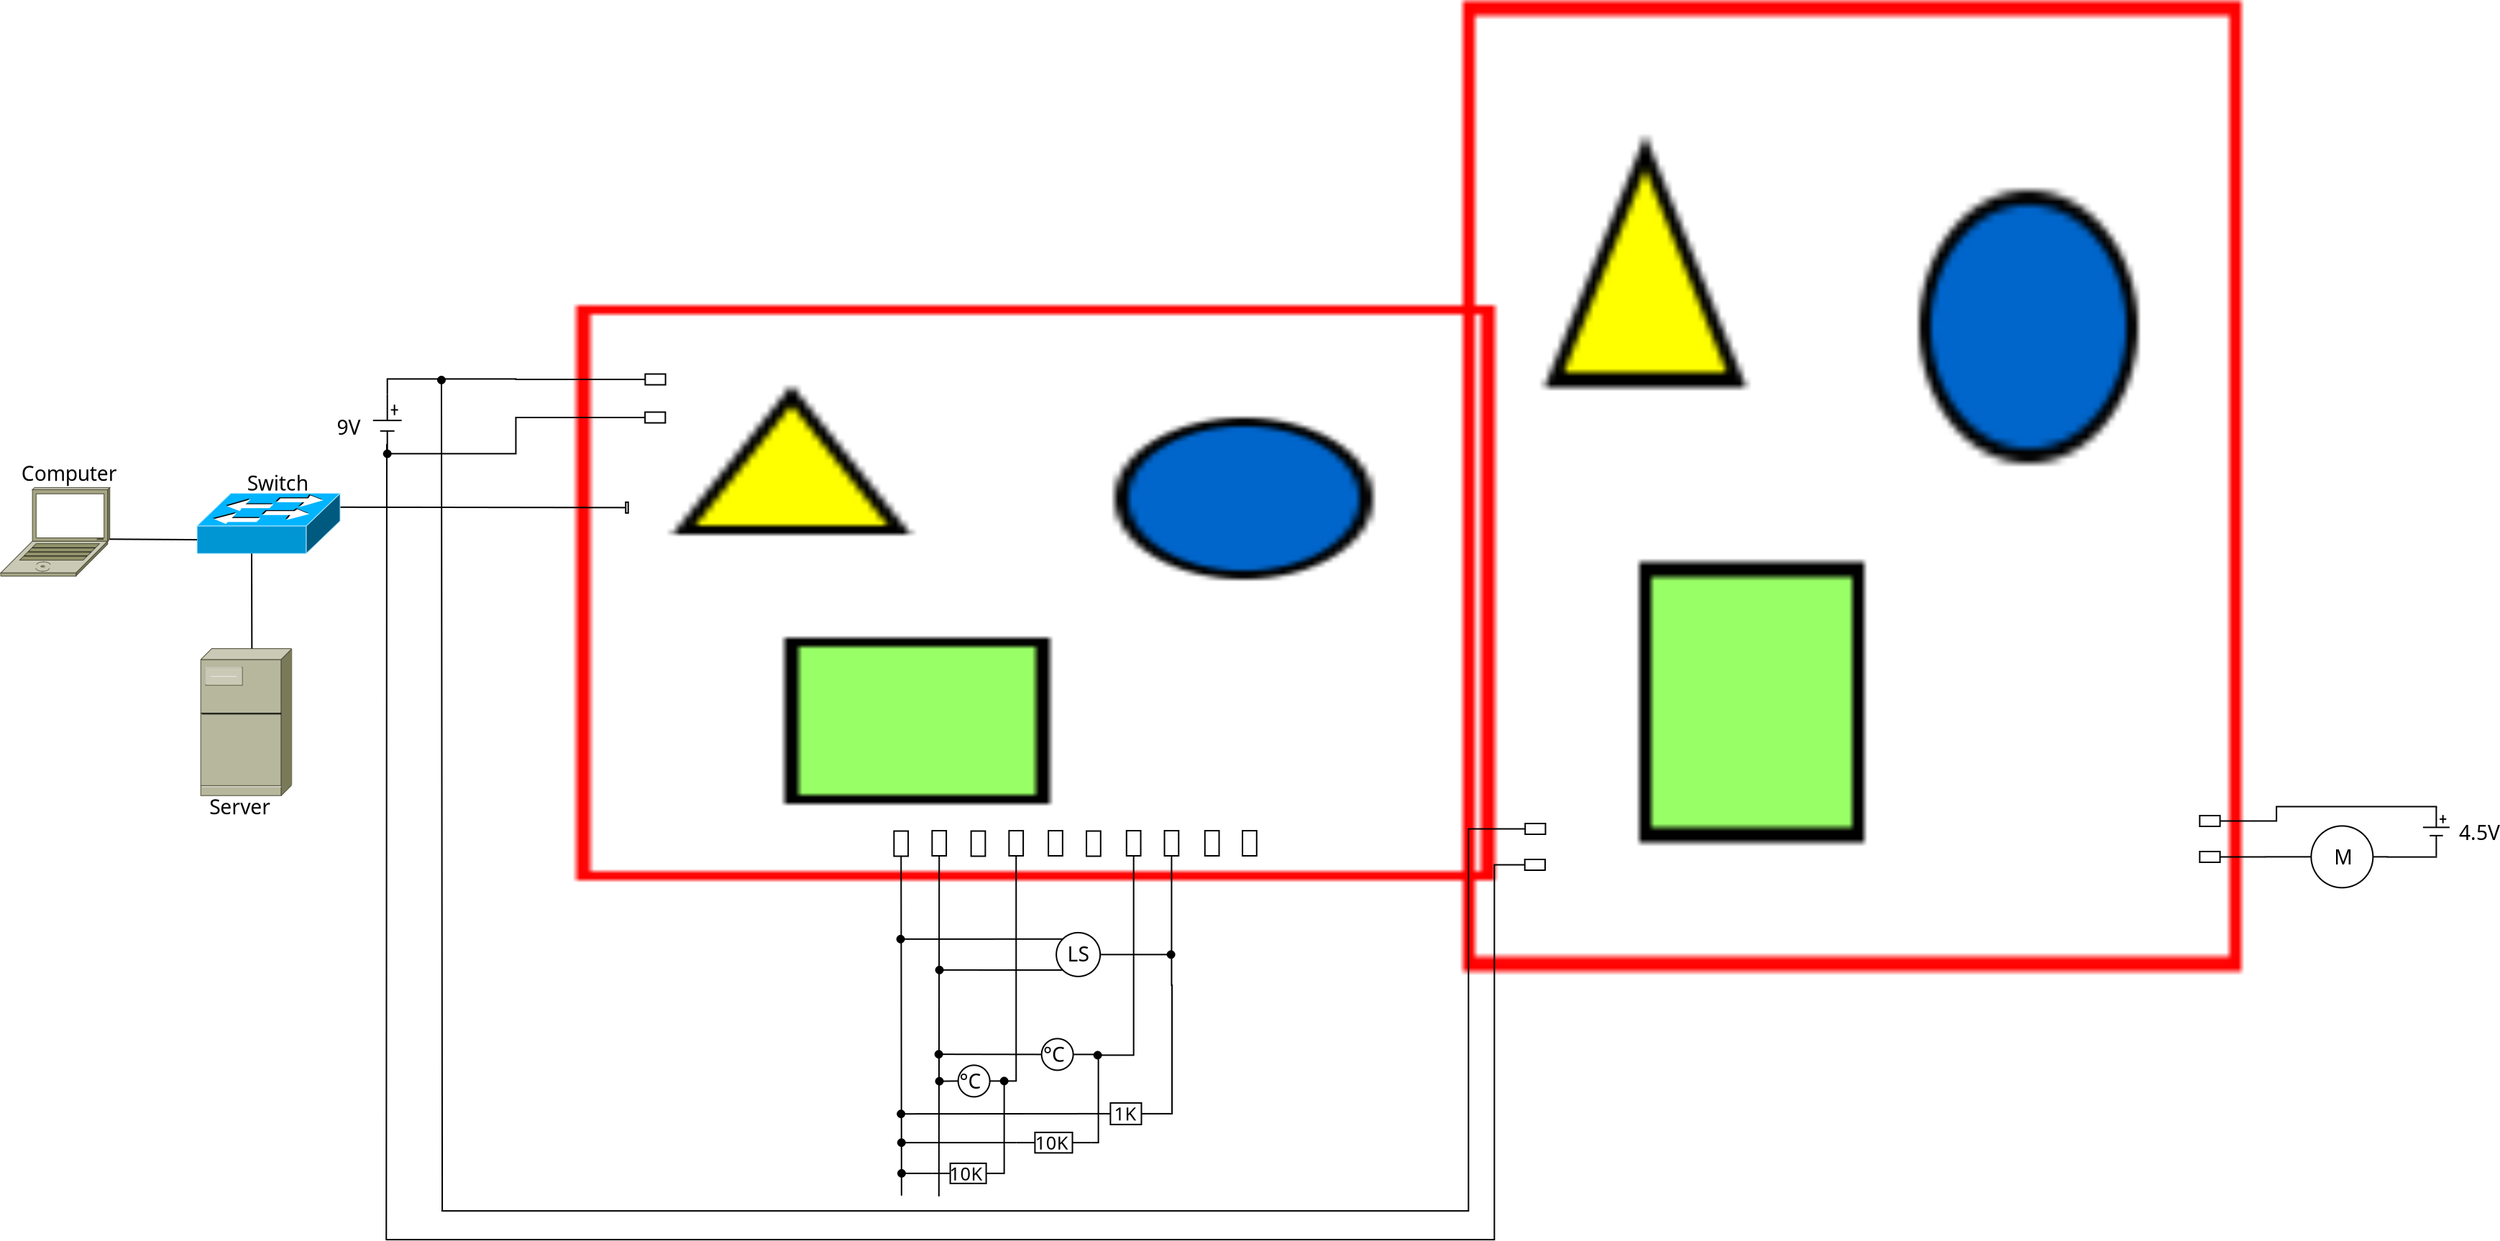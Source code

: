 <?xml version="1.0" encoding="UTF-8"?>
<dia:diagram xmlns:dia="http://www.lysator.liu.se/~alla/dia/">
  <dia:layer name="Hintergrund" visible="true" active="true">
    <dia:object type="Standard - Image" version="0" id="O0">
      <dia:attribute name="obj_pos">
        <dia:point val="30.962,-21.2"/>
      </dia:attribute>
      <dia:attribute name="obj_bb">
        <dia:rectangle val="30.912,-21.25;85.15,46.4"/>
      </dia:attribute>
      <dia:attribute name="elem_corner">
        <dia:point val="30.962,-21.2"/>
      </dia:attribute>
      <dia:attribute name="elem_width">
        <dia:real val="54.138"/>
      </dia:attribute>
      <dia:attribute name="elem_height">
        <dia:real val="67.55"/>
      </dia:attribute>
      <dia:attribute name="draw_border">
        <dia:boolean val="false"/>
      </dia:attribute>
      <dia:attribute name="keep_aspect">
        <dia:boolean val="true"/>
      </dia:attribute>
      <dia:attribute name="file">
        <dia:string>#k8io2.png#</dia:string>
      </dia:attribute>
    </dia:object>
    <dia:object type="Standard - Image" version="0" id="O1">
      <dia:attribute name="obj_pos">
        <dia:point val="-30.7,2.415e-015"/>
      </dia:attribute>
      <dia:attribute name="obj_bb">
        <dia:rectangle val="-30.75,-0.05;33.25,40.05"/>
      </dia:attribute>
      <dia:attribute name="elem_corner">
        <dia:point val="-30.7,2.415e-015"/>
      </dia:attribute>
      <dia:attribute name="elem_width">
        <dia:real val="63.9"/>
      </dia:attribute>
      <dia:attribute name="elem_height">
        <dia:real val="40"/>
      </dia:attribute>
      <dia:attribute name="draw_border">
        <dia:boolean val="false"/>
      </dia:attribute>
      <dia:attribute name="keep_aspect">
        <dia:boolean val="true"/>
      </dia:attribute>
      <dia:attribute name="file">
        <dia:string>#avr-net-io.png#</dia:string>
      </dia:attribute>
    </dia:object>
    <dia:object type="Standard - Box" version="0" id="O2">
      <dia:attribute name="obj_pos">
        <dia:point val="-25.9,4.775"/>
      </dia:attribute>
      <dia:attribute name="obj_bb">
        <dia:rectangle val="-25.95,4.725;-24.437,5.575"/>
      </dia:attribute>
      <dia:attribute name="elem_corner">
        <dia:point val="-25.9,4.775"/>
      </dia:attribute>
      <dia:attribute name="elem_width">
        <dia:real val="1.412"/>
      </dia:attribute>
      <dia:attribute name="elem_height">
        <dia:real val="0.75"/>
      </dia:attribute>
      <dia:attribute name="border_width">
        <dia:real val="0.1"/>
      </dia:attribute>
      <dia:attribute name="show_background">
        <dia:boolean val="false"/>
      </dia:attribute>
    </dia:object>
    <dia:object type="Standard - Box" version="0" id="O3">
      <dia:attribute name="obj_pos">
        <dia:point val="-25.912,7.425"/>
      </dia:attribute>
      <dia:attribute name="obj_bb">
        <dia:rectangle val="-25.962,7.375;-24.45,8.225"/>
      </dia:attribute>
      <dia:attribute name="elem_corner">
        <dia:point val="-25.912,7.425"/>
      </dia:attribute>
      <dia:attribute name="elem_width">
        <dia:real val="1.412"/>
      </dia:attribute>
      <dia:attribute name="elem_height">
        <dia:real val="0.75"/>
      </dia:attribute>
      <dia:attribute name="border_width">
        <dia:real val="0.1"/>
      </dia:attribute>
      <dia:attribute name="show_background">
        <dia:boolean val="false"/>
      </dia:attribute>
    </dia:object>
    <dia:object type="Standard - Box" version="0" id="O4">
      <dia:attribute name="obj_pos">
        <dia:point val="35.292,36.05"/>
      </dia:attribute>
      <dia:attribute name="obj_bb">
        <dia:rectangle val="35.242,36;36.755,36.85"/>
      </dia:attribute>
      <dia:attribute name="elem_corner">
        <dia:point val="35.292,36.05"/>
      </dia:attribute>
      <dia:attribute name="elem_width">
        <dia:real val="1.412"/>
      </dia:attribute>
      <dia:attribute name="elem_height">
        <dia:real val="0.75"/>
      </dia:attribute>
      <dia:attribute name="border_width">
        <dia:real val="0.1"/>
      </dia:attribute>
      <dia:attribute name="show_background">
        <dia:boolean val="false"/>
      </dia:attribute>
    </dia:object>
    <dia:object type="Standard - Box" version="0" id="O5">
      <dia:attribute name="obj_pos">
        <dia:point val="35.267,38.55"/>
      </dia:attribute>
      <dia:attribute name="obj_bb">
        <dia:rectangle val="35.217,38.5;36.73,39.35"/>
      </dia:attribute>
      <dia:attribute name="elem_corner">
        <dia:point val="35.267,38.55"/>
      </dia:attribute>
      <dia:attribute name="elem_width">
        <dia:real val="1.412"/>
      </dia:attribute>
      <dia:attribute name="elem_height">
        <dia:real val="0.75"/>
      </dia:attribute>
      <dia:attribute name="border_width">
        <dia:real val="0.1"/>
      </dia:attribute>
      <dia:attribute name="show_background">
        <dia:boolean val="false"/>
      </dia:attribute>
    </dia:object>
    <dia:object type="Standard - Box" version="0" id="O6">
      <dia:attribute name="obj_pos">
        <dia:point val="82.2,38"/>
      </dia:attribute>
      <dia:attribute name="obj_bb">
        <dia:rectangle val="82.15,37.95;83.663,38.8"/>
      </dia:attribute>
      <dia:attribute name="elem_corner">
        <dia:point val="82.2,38"/>
      </dia:attribute>
      <dia:attribute name="elem_width">
        <dia:real val="1.412"/>
      </dia:attribute>
      <dia:attribute name="elem_height">
        <dia:real val="0.75"/>
      </dia:attribute>
      <dia:attribute name="border_width">
        <dia:real val="0.1"/>
      </dia:attribute>
      <dia:attribute name="show_background">
        <dia:boolean val="false"/>
      </dia:attribute>
    </dia:object>
    <dia:object type="Standard - Box" version="0" id="O7">
      <dia:attribute name="obj_pos">
        <dia:point val="82.2,35.5"/>
      </dia:attribute>
      <dia:attribute name="obj_bb">
        <dia:rectangle val="82.15,35.45;83.663,36.3"/>
      </dia:attribute>
      <dia:attribute name="elem_corner">
        <dia:point val="82.2,35.5"/>
      </dia:attribute>
      <dia:attribute name="elem_width">
        <dia:real val="1.412"/>
      </dia:attribute>
      <dia:attribute name="elem_height">
        <dia:real val="0.75"/>
      </dia:attribute>
      <dia:attribute name="border_width">
        <dia:real val="0.1"/>
      </dia:attribute>
      <dia:attribute name="show_background">
        <dia:boolean val="false"/>
      </dia:attribute>
    </dia:object>
    <dia:object type="Standard - Box" version="0" id="O8">
      <dia:attribute name="obj_pos">
        <dia:point val="-8.6,36.575"/>
      </dia:attribute>
      <dia:attribute name="obj_bb">
        <dia:rectangle val="-8.65,36.525;-7.562,38.375"/>
      </dia:attribute>
      <dia:attribute name="elem_corner">
        <dia:point val="-8.6,36.575"/>
      </dia:attribute>
      <dia:attribute name="elem_width">
        <dia:real val="0.987"/>
      </dia:attribute>
      <dia:attribute name="elem_height">
        <dia:real val="1.75"/>
      </dia:attribute>
      <dia:attribute name="border_width">
        <dia:real val="0.1"/>
      </dia:attribute>
      <dia:attribute name="show_background">
        <dia:boolean val="false"/>
      </dia:attribute>
    </dia:object>
    <dia:object type="Standard - Box" version="0" id="O9">
      <dia:attribute name="obj_pos">
        <dia:point val="-5.95,36.55"/>
      </dia:attribute>
      <dia:attribute name="obj_bb">
        <dia:rectangle val="-6.0,36.5;-4.912,38.35"/>
      </dia:attribute>
      <dia:attribute name="elem_corner">
        <dia:point val="-5.95,36.55"/>
      </dia:attribute>
      <dia:attribute name="elem_width">
        <dia:real val="0.987"/>
      </dia:attribute>
      <dia:attribute name="elem_height">
        <dia:real val="1.75"/>
      </dia:attribute>
      <dia:attribute name="border_width">
        <dia:real val="0.1"/>
      </dia:attribute>
      <dia:attribute name="show_background">
        <dia:boolean val="false"/>
      </dia:attribute>
    </dia:object>
    <dia:object type="Standard - Box" version="0" id="O10">
      <dia:attribute name="obj_pos">
        <dia:point val="-3.237,36.575"/>
      </dia:attribute>
      <dia:attribute name="obj_bb">
        <dia:rectangle val="-3.287,36.525;-2.2,38.375"/>
      </dia:attribute>
      <dia:attribute name="elem_corner">
        <dia:point val="-3.237,36.575"/>
      </dia:attribute>
      <dia:attribute name="elem_width">
        <dia:real val="0.987"/>
      </dia:attribute>
      <dia:attribute name="elem_height">
        <dia:real val="1.75"/>
      </dia:attribute>
      <dia:attribute name="border_width">
        <dia:real val="0.1"/>
      </dia:attribute>
      <dia:attribute name="show_background">
        <dia:boolean val="false"/>
      </dia:attribute>
    </dia:object>
    <dia:object type="Standard - Box" version="0" id="O11">
      <dia:attribute name="obj_pos">
        <dia:point val="-0.6,36.55"/>
      </dia:attribute>
      <dia:attribute name="obj_bb">
        <dia:rectangle val="-0.65,36.5;0.438,38.35"/>
      </dia:attribute>
      <dia:attribute name="elem_corner">
        <dia:point val="-0.6,36.55"/>
      </dia:attribute>
      <dia:attribute name="elem_width">
        <dia:real val="0.987"/>
      </dia:attribute>
      <dia:attribute name="elem_height">
        <dia:real val="1.75"/>
      </dia:attribute>
      <dia:attribute name="border_width">
        <dia:real val="0.1"/>
      </dia:attribute>
      <dia:attribute name="show_background">
        <dia:boolean val="false"/>
      </dia:attribute>
    </dia:object>
    <dia:object type="Standard - Box" version="0" id="O12">
      <dia:attribute name="obj_pos">
        <dia:point val="2.138,36.55"/>
      </dia:attribute>
      <dia:attribute name="obj_bb">
        <dia:rectangle val="2.088,36.5;3.175,38.35"/>
      </dia:attribute>
      <dia:attribute name="elem_corner">
        <dia:point val="2.138,36.55"/>
      </dia:attribute>
      <dia:attribute name="elem_width">
        <dia:real val="0.987"/>
      </dia:attribute>
      <dia:attribute name="elem_height">
        <dia:real val="1.75"/>
      </dia:attribute>
      <dia:attribute name="border_width">
        <dia:real val="0.1"/>
      </dia:attribute>
      <dia:attribute name="show_background">
        <dia:boolean val="false"/>
      </dia:attribute>
    </dia:object>
    <dia:object type="Standard - Box" version="0" id="O13">
      <dia:attribute name="obj_pos">
        <dia:point val="4.784,36.575"/>
      </dia:attribute>
      <dia:attribute name="obj_bb">
        <dia:rectangle val="4.734,36.525;5.821,38.375"/>
      </dia:attribute>
      <dia:attribute name="elem_corner">
        <dia:point val="4.784,36.575"/>
      </dia:attribute>
      <dia:attribute name="elem_width">
        <dia:real val="0.987"/>
      </dia:attribute>
      <dia:attribute name="elem_height">
        <dia:real val="1.75"/>
      </dia:attribute>
      <dia:attribute name="border_width">
        <dia:real val="0.1"/>
      </dia:attribute>
      <dia:attribute name="show_background">
        <dia:boolean val="false"/>
      </dia:attribute>
    </dia:object>
    <dia:object type="Standard - Box" version="0" id="O14">
      <dia:attribute name="obj_pos">
        <dia:point val="7.571,36.55"/>
      </dia:attribute>
      <dia:attribute name="obj_bb">
        <dia:rectangle val="7.521,36.5;8.609,38.35"/>
      </dia:attribute>
      <dia:attribute name="elem_corner">
        <dia:point val="7.571,36.55"/>
      </dia:attribute>
      <dia:attribute name="elem_width">
        <dia:real val="0.987"/>
      </dia:attribute>
      <dia:attribute name="elem_height">
        <dia:real val="1.75"/>
      </dia:attribute>
      <dia:attribute name="border_width">
        <dia:real val="0.1"/>
      </dia:attribute>
      <dia:attribute name="show_background">
        <dia:boolean val="false"/>
      </dia:attribute>
    </dia:object>
    <dia:object type="Standard - Box" version="0" id="O15">
      <dia:attribute name="obj_pos">
        <dia:point val="10.209,36.55"/>
      </dia:attribute>
      <dia:attribute name="obj_bb">
        <dia:rectangle val="10.159,36.5;11.246,38.35"/>
      </dia:attribute>
      <dia:attribute name="elem_corner">
        <dia:point val="10.209,36.55"/>
      </dia:attribute>
      <dia:attribute name="elem_width">
        <dia:real val="0.987"/>
      </dia:attribute>
      <dia:attribute name="elem_height">
        <dia:real val="1.75"/>
      </dia:attribute>
      <dia:attribute name="border_width">
        <dia:real val="0.1"/>
      </dia:attribute>
      <dia:attribute name="show_background">
        <dia:boolean val="false"/>
      </dia:attribute>
    </dia:object>
    <dia:object type="Standard - Box" version="0" id="O16">
      <dia:attribute name="obj_pos">
        <dia:point val="13.021,36.55"/>
      </dia:attribute>
      <dia:attribute name="obj_bb">
        <dia:rectangle val="12.971,36.5;14.059,38.35"/>
      </dia:attribute>
      <dia:attribute name="elem_corner">
        <dia:point val="13.021,36.55"/>
      </dia:attribute>
      <dia:attribute name="elem_width">
        <dia:real val="0.987"/>
      </dia:attribute>
      <dia:attribute name="elem_height">
        <dia:real val="1.75"/>
      </dia:attribute>
      <dia:attribute name="border_width">
        <dia:real val="0.1"/>
      </dia:attribute>
      <dia:attribute name="show_background">
        <dia:boolean val="false"/>
      </dia:attribute>
    </dia:object>
    <dia:object type="Standard - Box" version="0" id="O17">
      <dia:attribute name="obj_pos">
        <dia:point val="15.634,36.55"/>
      </dia:attribute>
      <dia:attribute name="obj_bb">
        <dia:rectangle val="15.584,36.5;16.671,38.35"/>
      </dia:attribute>
      <dia:attribute name="elem_corner">
        <dia:point val="15.634,36.55"/>
      </dia:attribute>
      <dia:attribute name="elem_width">
        <dia:real val="0.987"/>
      </dia:attribute>
      <dia:attribute name="elem_height">
        <dia:real val="1.75"/>
      </dia:attribute>
      <dia:attribute name="border_width">
        <dia:real val="0.1"/>
      </dia:attribute>
      <dia:attribute name="show_background">
        <dia:boolean val="false"/>
      </dia:attribute>
    </dia:object>
    <dia:object type="Circuit - Vertical Powersource (European)" version="1" id="O18">
      <dia:attribute name="obj_pos">
        <dia:point val="-44.829,6.169"/>
      </dia:attribute>
      <dia:attribute name="obj_bb">
        <dia:rectangle val="-44.829,6.169;-42.839,10.575"/>
      </dia:attribute>
      <dia:attribute name="meta">
        <dia:composite type="dict"/>
      </dia:attribute>
      <dia:attribute name="elem_corner">
        <dia:point val="-44.829,6.169"/>
      </dia:attribute>
      <dia:attribute name="elem_width">
        <dia:real val="1.99"/>
      </dia:attribute>
      <dia:attribute name="elem_height">
        <dia:real val="4.406"/>
      </dia:attribute>
      <dia:attribute name="line_width">
        <dia:real val="0.1"/>
      </dia:attribute>
      <dia:attribute name="line_colour">
        <dia:color val="#000000"/>
      </dia:attribute>
      <dia:attribute name="fill_colour">
        <dia:color val="#ffffff"/>
      </dia:attribute>
      <dia:attribute name="show_background">
        <dia:boolean val="true"/>
      </dia:attribute>
      <dia:attribute name="line_style">
        <dia:enum val="0"/>
        <dia:real val="1"/>
      </dia:attribute>
      <dia:attribute name="flip_horizontal">
        <dia:boolean val="false"/>
      </dia:attribute>
      <dia:attribute name="flip_vertical">
        <dia:boolean val="false"/>
      </dia:attribute>
      <dia:attribute name="subscale">
        <dia:real val="1"/>
      </dia:attribute>
    </dia:object>
    <dia:object type="Standard - ZigZagLine" version="1" id="O19">
      <dia:attribute name="obj_pos">
        <dia:point val="-43.834,6.169"/>
      </dia:attribute>
      <dia:attribute name="obj_bb">
        <dia:rectangle val="-43.884,5.1;-25.85,6.219"/>
      </dia:attribute>
      <dia:attribute name="orth_points">
        <dia:point val="-43.834,6.169"/>
        <dia:point val="-43.834,5.15"/>
        <dia:point val="-25.9,5.15"/>
      </dia:attribute>
      <dia:attribute name="orth_orient">
        <dia:enum val="1"/>
        <dia:enum val="0"/>
      </dia:attribute>
      <dia:attribute name="autorouting">
        <dia:boolean val="true"/>
      </dia:attribute>
      <dia:connections>
        <dia:connection handle="0" to="O18" connection="0"/>
        <dia:connection handle="1" to="O2" connection="3"/>
      </dia:connections>
    </dia:object>
    <dia:object type="Standard - ZigZagLine" version="1" id="O20">
      <dia:attribute name="obj_pos">
        <dia:point val="-43.834,10.575"/>
      </dia:attribute>
      <dia:attribute name="obj_bb">
        <dia:rectangle val="-44.154,7.75;-25.862,10.646"/>
      </dia:attribute>
      <dia:attribute name="orth_points">
        <dia:point val="-43.834,10.575"/>
        <dia:point val="-43.834,10.319"/>
        <dia:point val="-34.895,10.319"/>
        <dia:point val="-34.895,7.8"/>
        <dia:point val="-25.912,7.8"/>
      </dia:attribute>
      <dia:attribute name="orth_orient">
        <dia:enum val="1"/>
        <dia:enum val="0"/>
        <dia:enum val="1"/>
        <dia:enum val="0"/>
      </dia:attribute>
      <dia:attribute name="autorouting">
        <dia:boolean val="false"/>
      </dia:attribute>
      <dia:attribute name="start_arrow">
        <dia:enum val="8"/>
      </dia:attribute>
      <dia:attribute name="start_arrow_length">
        <dia:real val="0.5"/>
      </dia:attribute>
      <dia:attribute name="start_arrow_width">
        <dia:real val="0.5"/>
      </dia:attribute>
      <dia:connections>
        <dia:connection handle="0" to="O18" connection="1"/>
        <dia:connection handle="1" to="O3" connection="3"/>
      </dia:connections>
    </dia:object>
    <dia:object type="Standard - ZigZagLine" version="1" id="O21">
      <dia:attribute name="obj_pos">
        <dia:point val="-40.073,63.006"/>
      </dia:attribute>
      <dia:attribute name="obj_bb">
        <dia:rectangle val="-40.123,36.375;35.342,63.056"/>
      </dia:attribute>
      <dia:attribute name="orth_points">
        <dia:point val="-40.073,63.006"/>
        <dia:point val="31.35,63.006"/>
        <dia:point val="31.35,36.425"/>
        <dia:point val="35.292,36.425"/>
      </dia:attribute>
      <dia:attribute name="orth_orient">
        <dia:enum val="0"/>
        <dia:enum val="1"/>
        <dia:enum val="0"/>
      </dia:attribute>
      <dia:attribute name="autorouting">
        <dia:boolean val="false"/>
      </dia:attribute>
      <dia:connections>
        <dia:connection handle="1" to="O4" connection="3"/>
      </dia:connections>
    </dia:object>
    <dia:object type="Standard - Line" version="0" id="O22">
      <dia:attribute name="obj_pos">
        <dia:point val="-40.014,63.006"/>
      </dia:attribute>
      <dia:attribute name="obj_bb">
        <dia:rectangle val="-40.39,4.873;-39.749,63.056"/>
      </dia:attribute>
      <dia:attribute name="conn_endpoints">
        <dia:point val="-40.014,63.006"/>
        <dia:point val="-40.07,4.944"/>
      </dia:attribute>
      <dia:attribute name="numcp">
        <dia:int val="1"/>
      </dia:attribute>
      <dia:attribute name="end_arrow">
        <dia:enum val="8"/>
      </dia:attribute>
      <dia:attribute name="end_arrow_length">
        <dia:real val="0.5"/>
      </dia:attribute>
      <dia:attribute name="end_arrow_width">
        <dia:real val="0.5"/>
      </dia:attribute>
    </dia:object>
    <dia:object type="Standard - ZigZagLine" version="1" id="O23">
      <dia:attribute name="obj_pos">
        <dia:point val="-43.936,65.006"/>
      </dia:attribute>
      <dia:attribute name="obj_bb">
        <dia:rectangle val="-43.986,38.875;35.317,65.056"/>
      </dia:attribute>
      <dia:attribute name="orth_points">
        <dia:point val="-43.936,65.006"/>
        <dia:point val="33.15,65.006"/>
        <dia:point val="33.15,38.925"/>
        <dia:point val="35.267,38.925"/>
      </dia:attribute>
      <dia:attribute name="orth_orient">
        <dia:enum val="0"/>
        <dia:enum val="1"/>
        <dia:enum val="0"/>
      </dia:attribute>
      <dia:attribute name="autorouting">
        <dia:boolean val="false"/>
      </dia:attribute>
      <dia:connections>
        <dia:connection handle="1" to="O5" connection="3"/>
      </dia:connections>
    </dia:object>
    <dia:object type="Standard - Line" version="0" id="O24">
      <dia:attribute name="obj_pos">
        <dia:point val="-43.87,9.644"/>
      </dia:attribute>
      <dia:attribute name="obj_bb">
        <dia:rectangle val="-43.955,9.594;-43.82,65.069"/>
      </dia:attribute>
      <dia:attribute name="conn_endpoints">
        <dia:point val="-43.87,9.644"/>
        <dia:point val="-43.905,65.019"/>
      </dia:attribute>
      <dia:attribute name="numcp">
        <dia:int val="1"/>
      </dia:attribute>
    </dia:object>
    <dia:object type="Standard - Ellipse" version="0" id="O25">
      <dia:attribute name="obj_pos">
        <dia:point val="89.95,36.219"/>
      </dia:attribute>
      <dia:attribute name="obj_bb">
        <dia:rectangle val="89.9,36.169;94.3,40.569"/>
      </dia:attribute>
      <dia:attribute name="elem_corner">
        <dia:point val="89.95,36.219"/>
      </dia:attribute>
      <dia:attribute name="elem_width">
        <dia:real val="4.3"/>
      </dia:attribute>
      <dia:attribute name="elem_height">
        <dia:real val="4.3"/>
      </dia:attribute>
      <dia:attribute name="border_width">
        <dia:real val="0.1"/>
      </dia:attribute>
      <dia:attribute name="aspect">
        <dia:enum val="2"/>
      </dia:attribute>
    </dia:object>
    <dia:object type="Standard - Text" version="1" id="O26">
      <dia:attribute name="obj_pos">
        <dia:point val="91.55,38.894"/>
      </dia:attribute>
      <dia:attribute name="obj_bb">
        <dia:rectangle val="91.55,37.584;92.768,39.226"/>
      </dia:attribute>
      <dia:attribute name="text">
        <dia:composite type="text">
          <dia:attribute name="string">
            <dia:string>#M#</dia:string>
          </dia:attribute>
          <dia:attribute name="font">
            <dia:font family="sans" style="0" name="Helvetica"/>
          </dia:attribute>
          <dia:attribute name="height">
            <dia:real val="1.764"/>
          </dia:attribute>
          <dia:attribute name="pos">
            <dia:point val="91.55,38.894"/>
          </dia:attribute>
          <dia:attribute name="color">
            <dia:color val="#000000"/>
          </dia:attribute>
          <dia:attribute name="alignment">
            <dia:enum val="0"/>
          </dia:attribute>
        </dia:composite>
      </dia:attribute>
      <dia:attribute name="valign">
        <dia:enum val="3"/>
      </dia:attribute>
    </dia:object>
    <dia:object type="Circuit - Vertical Powersource (European)" version="1" id="O27">
      <dia:attribute name="obj_pos">
        <dia:point val="97.727,34.881"/>
      </dia:attribute>
      <dia:attribute name="obj_bb">
        <dia:rectangle val="97.727,34.881;99.577,38.331"/>
      </dia:attribute>
      <dia:attribute name="meta">
        <dia:composite type="dict"/>
      </dia:attribute>
      <dia:attribute name="elem_corner">
        <dia:point val="97.727,34.881"/>
      </dia:attribute>
      <dia:attribute name="elem_width">
        <dia:real val="1.85"/>
      </dia:attribute>
      <dia:attribute name="elem_height">
        <dia:real val="3.45"/>
      </dia:attribute>
      <dia:attribute name="line_width">
        <dia:real val="0.1"/>
      </dia:attribute>
      <dia:attribute name="line_colour">
        <dia:color val="#000000"/>
      </dia:attribute>
      <dia:attribute name="fill_colour">
        <dia:color val="#ffffff"/>
      </dia:attribute>
      <dia:attribute name="show_background">
        <dia:boolean val="true"/>
      </dia:attribute>
      <dia:attribute name="line_style">
        <dia:enum val="0"/>
        <dia:real val="1"/>
      </dia:attribute>
      <dia:attribute name="flip_horizontal">
        <dia:boolean val="false"/>
      </dia:attribute>
      <dia:attribute name="flip_vertical">
        <dia:boolean val="false"/>
      </dia:attribute>
      <dia:attribute name="subscale">
        <dia:real val="1"/>
      </dia:attribute>
    </dia:object>
    <dia:object type="Standard - ZigZagLine" version="1" id="O28">
      <dia:attribute name="obj_pos">
        <dia:point val="94.25,38.369"/>
      </dia:attribute>
      <dia:attribute name="obj_bb">
        <dia:rectangle val="94.2,38.281;98.702,38.431"/>
      </dia:attribute>
      <dia:attribute name="orth_points">
        <dia:point val="94.25,38.369"/>
        <dia:point val="95.25,38.369"/>
        <dia:point val="95.25,38.381"/>
        <dia:point val="98.652,38.381"/>
        <dia:point val="98.652,38.331"/>
      </dia:attribute>
      <dia:attribute name="orth_orient">
        <dia:enum val="0"/>
        <dia:enum val="1"/>
        <dia:enum val="0"/>
        <dia:enum val="1"/>
      </dia:attribute>
      <dia:attribute name="autorouting">
        <dia:boolean val="false"/>
      </dia:attribute>
      <dia:connections>
        <dia:connection handle="0" to="O25" connection="4"/>
        <dia:connection handle="1" to="O27" connection="1"/>
      </dia:connections>
    </dia:object>
    <dia:object type="Standard - ZigZagLine" version="1" id="O29">
      <dia:attribute name="obj_pos">
        <dia:point val="83.613,35.875"/>
      </dia:attribute>
      <dia:attribute name="obj_bb">
        <dia:rectangle val="83.563,34.825;98.702,35.925"/>
      </dia:attribute>
      <dia:attribute name="orth_points">
        <dia:point val="83.613,35.875"/>
        <dia:point val="87.538,35.875"/>
        <dia:point val="87.538,34.875"/>
        <dia:point val="98.652,34.875"/>
        <dia:point val="98.652,34.881"/>
      </dia:attribute>
      <dia:attribute name="orth_orient">
        <dia:enum val="0"/>
        <dia:enum val="1"/>
        <dia:enum val="0"/>
        <dia:enum val="1"/>
      </dia:attribute>
      <dia:attribute name="autorouting">
        <dia:boolean val="false"/>
      </dia:attribute>
      <dia:connections>
        <dia:connection handle="0" to="O7" connection="4"/>
        <dia:connection handle="1" to="O27" connection="0"/>
      </dia:connections>
    </dia:object>
    <dia:object type="Standard - ZigZagLine" version="1" id="O30">
      <dia:attribute name="obj_pos">
        <dia:point val="83.613,38.375"/>
      </dia:attribute>
      <dia:attribute name="obj_bb">
        <dia:rectangle val="83.563,38.319;90.0,38.425"/>
      </dia:attribute>
      <dia:attribute name="orth_points">
        <dia:point val="83.613,38.375"/>
        <dia:point val="86.781,38.375"/>
        <dia:point val="86.781,38.369"/>
        <dia:point val="89.95,38.369"/>
      </dia:attribute>
      <dia:attribute name="orth_orient">
        <dia:enum val="0"/>
        <dia:enum val="1"/>
        <dia:enum val="0"/>
      </dia:attribute>
      <dia:attribute name="autorouting">
        <dia:boolean val="true"/>
      </dia:attribute>
      <dia:connections>
        <dia:connection handle="0" to="O6" connection="4"/>
        <dia:connection handle="1" to="O25" connection="3"/>
      </dia:connections>
    </dia:object>
    <dia:object type="Standard - Text" version="1" id="O31">
      <dia:attribute name="obj_pos">
        <dia:point val="100.238,37.194"/>
      </dia:attribute>
      <dia:attribute name="obj_bb">
        <dia:rectangle val="100.238,35.884;103.445,37.526"/>
      </dia:attribute>
      <dia:attribute name="text">
        <dia:composite type="text">
          <dia:attribute name="string">
            <dia:string>#4.5V#</dia:string>
          </dia:attribute>
          <dia:attribute name="font">
            <dia:font family="sans" style="0" name="Helvetica"/>
          </dia:attribute>
          <dia:attribute name="height">
            <dia:real val="1.764"/>
          </dia:attribute>
          <dia:attribute name="pos">
            <dia:point val="100.238,37.194"/>
          </dia:attribute>
          <dia:attribute name="color">
            <dia:color val="#000000"/>
          </dia:attribute>
          <dia:attribute name="alignment">
            <dia:enum val="0"/>
          </dia:attribute>
        </dia:composite>
      </dia:attribute>
      <dia:attribute name="valign">
        <dia:enum val="3"/>
      </dia:attribute>
    </dia:object>
    <dia:object type="Standard - Text" version="1" id="O32">
      <dia:attribute name="obj_pos">
        <dia:point val="-47.347,8.994"/>
      </dia:attribute>
      <dia:attribute name="obj_bb">
        <dia:rectangle val="-47.347,7.684;-45.485,9.326"/>
      </dia:attribute>
      <dia:attribute name="text">
        <dia:composite type="text">
          <dia:attribute name="string">
            <dia:string>#9V#</dia:string>
          </dia:attribute>
          <dia:attribute name="font">
            <dia:font family="sans" style="0" name="Helvetica"/>
          </dia:attribute>
          <dia:attribute name="height">
            <dia:real val="1.764"/>
          </dia:attribute>
          <dia:attribute name="pos">
            <dia:point val="-47.347,8.994"/>
          </dia:attribute>
          <dia:attribute name="color">
            <dia:color val="#000000"/>
          </dia:attribute>
          <dia:attribute name="alignment">
            <dia:enum val="0"/>
          </dia:attribute>
        </dia:composite>
      </dia:attribute>
      <dia:attribute name="valign">
        <dia:enum val="3"/>
      </dia:attribute>
    </dia:object>
    <dia:object type="Standard - Line" version="0" id="O33">
      <dia:attribute name="obj_pos">
        <dia:point val="-8.106,38.325"/>
      </dia:attribute>
      <dia:attribute name="obj_bb">
        <dia:rectangle val="-8.156,38.275;-8.026,61.994"/>
      </dia:attribute>
      <dia:attribute name="conn_endpoints">
        <dia:point val="-8.106,38.325"/>
        <dia:point val="-8.076,61.944"/>
      </dia:attribute>
      <dia:attribute name="numcp">
        <dia:int val="1"/>
      </dia:attribute>
      <dia:connections>
        <dia:connection handle="0" to="O8" connection="6"/>
      </dia:connections>
    </dia:object>
    <dia:object type="Standard - Line" version="0" id="O34">
      <dia:attribute name="obj_pos">
        <dia:point val="-5.456,38.3"/>
      </dia:attribute>
      <dia:attribute name="obj_bb">
        <dia:rectangle val="-5.526,38.25;-5.406,62.044"/>
      </dia:attribute>
      <dia:attribute name="conn_endpoints">
        <dia:point val="-5.456,38.3"/>
        <dia:point val="-5.476,61.994"/>
      </dia:attribute>
      <dia:attribute name="numcp">
        <dia:int val="1"/>
      </dia:attribute>
      <dia:connections>
        <dia:connection handle="0" to="O9" connection="6"/>
      </dia:connections>
    </dia:object>
    <dia:object type="Circuit - Horizontal Resistor (European)" version="1" id="O35">
      <dia:attribute name="obj_pos">
        <dia:point val="-5.937,59.694"/>
      </dia:attribute>
      <dia:attribute name="obj_bb">
        <dia:rectangle val="-5.937,59.644;-0.939,61.144"/>
      </dia:attribute>
      <dia:attribute name="meta">
        <dia:composite type="dict"/>
      </dia:attribute>
      <dia:attribute name="elem_corner">
        <dia:point val="-5.937,59.694"/>
      </dia:attribute>
      <dia:attribute name="elem_width">
        <dia:real val="4.998"/>
      </dia:attribute>
      <dia:attribute name="elem_height">
        <dia:real val="1.4"/>
      </dia:attribute>
      <dia:attribute name="line_width">
        <dia:real val="0.1"/>
      </dia:attribute>
      <dia:attribute name="line_colour">
        <dia:color val="#000000"/>
      </dia:attribute>
      <dia:attribute name="fill_colour">
        <dia:color val="#ffffff"/>
      </dia:attribute>
      <dia:attribute name="show_background">
        <dia:boolean val="true"/>
      </dia:attribute>
      <dia:attribute name="line_style">
        <dia:enum val="0"/>
        <dia:real val="1"/>
      </dia:attribute>
      <dia:attribute name="flip_horizontal">
        <dia:boolean val="false"/>
      </dia:attribute>
      <dia:attribute name="flip_vertical">
        <dia:boolean val="false"/>
      </dia:attribute>
      <dia:attribute name="subscale">
        <dia:real val="1"/>
      </dia:attribute>
    </dia:object>
    <dia:object type="Standard - Line" version="0" id="O36">
      <dia:attribute name="obj_pos">
        <dia:point val="-5.937,60.394"/>
      </dia:attribute>
      <dia:attribute name="obj_bb">
        <dia:rectangle val="-8.391,60.073;-5.887,60.715"/>
      </dia:attribute>
      <dia:attribute name="conn_endpoints">
        <dia:point val="-5.937,60.394"/>
        <dia:point val="-8.32,60.394"/>
      </dia:attribute>
      <dia:attribute name="numcp">
        <dia:int val="1"/>
      </dia:attribute>
      <dia:attribute name="end_arrow">
        <dia:enum val="8"/>
      </dia:attribute>
      <dia:attribute name="end_arrow_length">
        <dia:real val="0.5"/>
      </dia:attribute>
      <dia:attribute name="end_arrow_width">
        <dia:real val="0.5"/>
      </dia:attribute>
      <dia:connections>
        <dia:connection handle="0" to="O35" connection="0"/>
      </dia:connections>
    </dia:object>
    <dia:object type="Circuit - Horizontal Resistor (European)" version="1" id="O37">
      <dia:attribute name="obj_pos">
        <dia:point val="-0.101,57.544"/>
      </dia:attribute>
      <dia:attribute name="obj_bb">
        <dia:rectangle val="-0.101,57.494;5.111,59.019"/>
      </dia:attribute>
      <dia:attribute name="meta">
        <dia:composite type="dict"/>
      </dia:attribute>
      <dia:attribute name="elem_corner">
        <dia:point val="-0.101,57.544"/>
      </dia:attribute>
      <dia:attribute name="elem_width">
        <dia:real val="5.212"/>
      </dia:attribute>
      <dia:attribute name="elem_height">
        <dia:real val="1.425"/>
      </dia:attribute>
      <dia:attribute name="line_width">
        <dia:real val="0.1"/>
      </dia:attribute>
      <dia:attribute name="line_colour">
        <dia:color val="#000000"/>
      </dia:attribute>
      <dia:attribute name="fill_colour">
        <dia:color val="#ffffff"/>
      </dia:attribute>
      <dia:attribute name="show_background">
        <dia:boolean val="true"/>
      </dia:attribute>
      <dia:attribute name="line_style">
        <dia:enum val="0"/>
        <dia:real val="1"/>
      </dia:attribute>
      <dia:attribute name="flip_horizontal">
        <dia:boolean val="false"/>
      </dia:attribute>
      <dia:attribute name="flip_vertical">
        <dia:boolean val="false"/>
      </dia:attribute>
      <dia:attribute name="subscale">
        <dia:real val="1"/>
      </dia:attribute>
    </dia:object>
    <dia:object type="Standard - Line" version="0" id="O38">
      <dia:attribute name="obj_pos">
        <dia:point val="-0.101,58.256"/>
      </dia:attribute>
      <dia:attribute name="obj_bb">
        <dia:rectangle val="-8.4,57.935;-0.051,58.577"/>
      </dia:attribute>
      <dia:attribute name="conn_endpoints">
        <dia:point val="-0.101,58.256"/>
        <dia:point val="-8.329,58.256"/>
      </dia:attribute>
      <dia:attribute name="numcp">
        <dia:int val="1"/>
      </dia:attribute>
      <dia:attribute name="end_arrow">
        <dia:enum val="8"/>
      </dia:attribute>
      <dia:attribute name="end_arrow_length">
        <dia:real val="0.5"/>
      </dia:attribute>
      <dia:attribute name="end_arrow_width">
        <dia:real val="0.5"/>
      </dia:attribute>
      <dia:connections>
        <dia:connection handle="0" to="O37" connection="0"/>
      </dia:connections>
    </dia:object>
    <dia:object type="Circuit - Horizontal Resistor (European)" version="1" id="O39">
      <dia:attribute name="obj_pos">
        <dia:point val="5.375,55.494"/>
      </dia:attribute>
      <dia:attribute name="obj_bb">
        <dia:rectangle val="5.375,55.444;9.683,57.044"/>
      </dia:attribute>
      <dia:attribute name="meta">
        <dia:composite type="dict"/>
      </dia:attribute>
      <dia:attribute name="elem_corner">
        <dia:point val="5.375,55.494"/>
      </dia:attribute>
      <dia:attribute name="elem_width">
        <dia:real val="4.308"/>
      </dia:attribute>
      <dia:attribute name="elem_height">
        <dia:real val="1.5"/>
      </dia:attribute>
      <dia:attribute name="line_width">
        <dia:real val="0.1"/>
      </dia:attribute>
      <dia:attribute name="line_colour">
        <dia:color val="#000000"/>
      </dia:attribute>
      <dia:attribute name="fill_colour">
        <dia:color val="#ffffff"/>
      </dia:attribute>
      <dia:attribute name="show_background">
        <dia:boolean val="true"/>
      </dia:attribute>
      <dia:attribute name="line_style">
        <dia:enum val="0"/>
        <dia:real val="1"/>
      </dia:attribute>
      <dia:attribute name="flip_horizontal">
        <dia:boolean val="false"/>
      </dia:attribute>
      <dia:attribute name="flip_vertical">
        <dia:boolean val="false"/>
      </dia:attribute>
      <dia:attribute name="subscale">
        <dia:real val="1"/>
      </dia:attribute>
    </dia:object>
    <dia:object type="Standard - Line" version="0" id="O40">
      <dia:attribute name="obj_pos">
        <dia:point val="5.375,56.244"/>
      </dia:attribute>
      <dia:attribute name="obj_bb">
        <dia:rectangle val="-8.432,55.935;5.425,56.577"/>
      </dia:attribute>
      <dia:attribute name="conn_endpoints">
        <dia:point val="5.375,56.244"/>
        <dia:point val="-8.361,56.256"/>
      </dia:attribute>
      <dia:attribute name="numcp">
        <dia:int val="1"/>
      </dia:attribute>
      <dia:attribute name="end_arrow">
        <dia:enum val="8"/>
      </dia:attribute>
      <dia:attribute name="end_arrow_length">
        <dia:real val="0.5"/>
      </dia:attribute>
      <dia:attribute name="end_arrow_width">
        <dia:real val="0.5"/>
      </dia:attribute>
      <dia:connections>
        <dia:connection handle="0" to="O39" connection="0"/>
      </dia:connections>
    </dia:object>
    <dia:object type="Standard - ZigZagLine" version="1" id="O41">
      <dia:attribute name="obj_pos">
        <dia:point val="9.683,56.244"/>
      </dia:attribute>
      <dia:attribute name="obj_bb">
        <dia:rectangle val="9.633,38.25;10.753,56.294"/>
      </dia:attribute>
      <dia:attribute name="orth_points">
        <dia:point val="9.683,56.244"/>
        <dia:point val="10.703,56.244"/>
        <dia:point val="10.703,38.3"/>
      </dia:attribute>
      <dia:attribute name="orth_orient">
        <dia:enum val="0"/>
        <dia:enum val="1"/>
      </dia:attribute>
      <dia:attribute name="autorouting">
        <dia:boolean val="true"/>
      </dia:attribute>
      <dia:connections>
        <dia:connection handle="0" to="O39" connection="1"/>
        <dia:connection handle="1" to="O15" connection="6"/>
      </dia:connections>
    </dia:object>
    <dia:object type="Standard - Ellipse" version="0" id="O42">
      <dia:attribute name="obj_pos">
        <dia:point val="-4.137,52.869"/>
      </dia:attribute>
      <dia:attribute name="obj_bb">
        <dia:rectangle val="-4.187,52.819;-1.887,55.119"/>
      </dia:attribute>
      <dia:attribute name="elem_corner">
        <dia:point val="-4.137,52.869"/>
      </dia:attribute>
      <dia:attribute name="elem_width">
        <dia:real val="2.2"/>
      </dia:attribute>
      <dia:attribute name="elem_height">
        <dia:real val="2.2"/>
      </dia:attribute>
      <dia:attribute name="border_width">
        <dia:real val="0.1"/>
      </dia:attribute>
      <dia:attribute name="aspect">
        <dia:enum val="2"/>
      </dia:attribute>
    </dia:object>
    <dia:object type="Standard - Ellipse" version="0" id="O43">
      <dia:attribute name="obj_pos">
        <dia:point val="1.663,51.019"/>
      </dia:attribute>
      <dia:attribute name="obj_bb">
        <dia:rectangle val="1.613,50.969;3.913,53.269"/>
      </dia:attribute>
      <dia:attribute name="elem_corner">
        <dia:point val="1.663,51.019"/>
      </dia:attribute>
      <dia:attribute name="elem_width">
        <dia:real val="2.2"/>
      </dia:attribute>
      <dia:attribute name="elem_height">
        <dia:real val="2.2"/>
      </dia:attribute>
      <dia:attribute name="border_width">
        <dia:real val="0.1"/>
      </dia:attribute>
      <dia:attribute name="aspect">
        <dia:enum val="2"/>
      </dia:attribute>
    </dia:object>
    <dia:object type="Standard - Ellipse" version="0" id="O44">
      <dia:attribute name="obj_pos">
        <dia:point val="2.688,43.644"/>
      </dia:attribute>
      <dia:attribute name="obj_bb">
        <dia:rectangle val="2.638,43.594;5.788,46.744"/>
      </dia:attribute>
      <dia:attribute name="elem_corner">
        <dia:point val="2.688,43.644"/>
      </dia:attribute>
      <dia:attribute name="elem_width">
        <dia:real val="3.05"/>
      </dia:attribute>
      <dia:attribute name="elem_height">
        <dia:real val="3.05"/>
      </dia:attribute>
      <dia:attribute name="border_width">
        <dia:real val="0.1"/>
      </dia:attribute>
      <dia:attribute name="aspect">
        <dia:enum val="2"/>
      </dia:attribute>
    </dia:object>
    <dia:object type="Standard - Line" version="0" id="O45">
      <dia:attribute name="obj_pos">
        <dia:point val="-4.137,53.969"/>
      </dia:attribute>
      <dia:attribute name="obj_bb">
        <dia:rectangle val="-5.762,53.662;-4.087,54.304"/>
      </dia:attribute>
      <dia:attribute name="conn_endpoints">
        <dia:point val="-4.137,53.969"/>
        <dia:point val="-5.692,53.986"/>
      </dia:attribute>
      <dia:attribute name="numcp">
        <dia:int val="1"/>
      </dia:attribute>
      <dia:attribute name="end_arrow">
        <dia:enum val="8"/>
      </dia:attribute>
      <dia:attribute name="end_arrow_length">
        <dia:real val="0.5"/>
      </dia:attribute>
      <dia:attribute name="end_arrow_width">
        <dia:real val="0.5"/>
      </dia:attribute>
      <dia:connections>
        <dia:connection handle="0" to="O42" connection="3"/>
      </dia:connections>
    </dia:object>
    <dia:object type="Standard - ZigZagLine" version="1" id="O46">
      <dia:attribute name="obj_pos">
        <dia:point val="-1.937,53.969"/>
      </dia:attribute>
      <dia:attribute name="obj_bb">
        <dia:rectangle val="-1.987,53.919;-0.887,60.444"/>
      </dia:attribute>
      <dia:attribute name="orth_points">
        <dia:point val="-1.937,53.969"/>
        <dia:point val="-0.937,53.969"/>
        <dia:point val="-0.937,60.394"/>
        <dia:point val="-0.939,60.394"/>
      </dia:attribute>
      <dia:attribute name="orth_orient">
        <dia:enum val="0"/>
        <dia:enum val="1"/>
        <dia:enum val="0"/>
      </dia:attribute>
      <dia:attribute name="autorouting">
        <dia:boolean val="false"/>
      </dia:attribute>
      <dia:connections>
        <dia:connection handle="0" to="O42" connection="4"/>
        <dia:connection handle="1" to="O35" connection="1"/>
      </dia:connections>
    </dia:object>
    <dia:object type="Standard - ZigZagLine" version="1" id="O47">
      <dia:attribute name="obj_pos">
        <dia:point val="-1.187,53.969"/>
      </dia:attribute>
      <dia:attribute name="obj_bb">
        <dia:rectangle val="-1.758,38.25;-0.056,54.289"/>
      </dia:attribute>
      <dia:attribute name="orth_points">
        <dia:point val="-1.187,53.969"/>
        <dia:point val="-1.187,53.969"/>
        <dia:point val="-0.106,53.969"/>
        <dia:point val="-0.106,38.3"/>
      </dia:attribute>
      <dia:attribute name="orth_orient">
        <dia:enum val="1"/>
        <dia:enum val="0"/>
        <dia:enum val="1"/>
      </dia:attribute>
      <dia:attribute name="autorouting">
        <dia:boolean val="false"/>
      </dia:attribute>
      <dia:attribute name="start_arrow">
        <dia:enum val="8"/>
      </dia:attribute>
      <dia:attribute name="start_arrow_length">
        <dia:real val="0.5"/>
      </dia:attribute>
      <dia:attribute name="start_arrow_width">
        <dia:real val="0.5"/>
      </dia:attribute>
      <dia:connections>
        <dia:connection handle="1" to="O11" connection="6"/>
      </dia:connections>
    </dia:object>
    <dia:object type="Standard - Line" version="0" id="O48">
      <dia:attribute name="obj_pos">
        <dia:point val="1.663,52.119"/>
      </dia:attribute>
      <dia:attribute name="obj_bb">
        <dia:rectangle val="-5.807,51.786;1.713,52.427"/>
      </dia:attribute>
      <dia:attribute name="conn_endpoints">
        <dia:point val="1.663,52.119"/>
        <dia:point val="-5.736,52.106"/>
      </dia:attribute>
      <dia:attribute name="numcp">
        <dia:int val="1"/>
      </dia:attribute>
      <dia:attribute name="end_arrow">
        <dia:enum val="8"/>
      </dia:attribute>
      <dia:attribute name="end_arrow_length">
        <dia:real val="0.5"/>
      </dia:attribute>
      <dia:attribute name="end_arrow_width">
        <dia:real val="0.5"/>
      </dia:attribute>
      <dia:connections>
        <dia:connection handle="0" to="O43" connection="3"/>
      </dia:connections>
    </dia:object>
    <dia:object type="Standard - ZigZagLine" version="1" id="O49">
      <dia:attribute name="obj_pos">
        <dia:point val="3.863,52.119"/>
      </dia:attribute>
      <dia:attribute name="obj_bb">
        <dia:rectangle val="3.813,52.069;5.663,58.306"/>
      </dia:attribute>
      <dia:attribute name="orth_points">
        <dia:point val="3.863,52.119"/>
        <dia:point val="5.613,52.119"/>
        <dia:point val="5.613,58.256"/>
        <dia:point val="5.111,58.256"/>
      </dia:attribute>
      <dia:attribute name="orth_orient">
        <dia:enum val="0"/>
        <dia:enum val="1"/>
        <dia:enum val="0"/>
      </dia:attribute>
      <dia:attribute name="autorouting">
        <dia:boolean val="false"/>
      </dia:attribute>
      <dia:connections>
        <dia:connection handle="0" to="O43" connection="4"/>
        <dia:connection handle="1" to="O37" connection="1"/>
      </dia:connections>
    </dia:object>
    <dia:object type="Standard - ZigZagLine" version="1" id="O50">
      <dia:attribute name="obj_pos">
        <dia:point val="5.313,52.169"/>
      </dia:attribute>
      <dia:attribute name="obj_bb">
        <dia:rectangle val="4.742,38.25;8.115,52.489"/>
      </dia:attribute>
      <dia:attribute name="orth_points">
        <dia:point val="5.313,52.169"/>
        <dia:point val="5.313,52.169"/>
        <dia:point val="8.065,52.169"/>
        <dia:point val="8.065,38.3"/>
      </dia:attribute>
      <dia:attribute name="orth_orient">
        <dia:enum val="1"/>
        <dia:enum val="0"/>
        <dia:enum val="1"/>
      </dia:attribute>
      <dia:attribute name="autorouting">
        <dia:boolean val="false"/>
      </dia:attribute>
      <dia:attribute name="start_arrow">
        <dia:enum val="8"/>
      </dia:attribute>
      <dia:attribute name="start_arrow_length">
        <dia:real val="0.5"/>
      </dia:attribute>
      <dia:attribute name="start_arrow_width">
        <dia:real val="0.5"/>
      </dia:attribute>
      <dia:connections>
        <dia:connection handle="1" to="O14" connection="6"/>
      </dia:connections>
    </dia:object>
    <dia:object type="Standard - Line" version="0" id="O51">
      <dia:attribute name="obj_pos">
        <dia:point val="3.134,44.09"/>
      </dia:attribute>
      <dia:attribute name="obj_bb">
        <dia:rectangle val="-8.46,43.773;3.184,44.414"/>
      </dia:attribute>
      <dia:attribute name="conn_endpoints">
        <dia:point val="3.134,44.09"/>
        <dia:point val="-8.389,44.094"/>
      </dia:attribute>
      <dia:attribute name="numcp">
        <dia:int val="1"/>
      </dia:attribute>
      <dia:attribute name="end_arrow">
        <dia:enum val="8"/>
      </dia:attribute>
      <dia:attribute name="end_arrow_length">
        <dia:real val="0.5"/>
      </dia:attribute>
      <dia:attribute name="end_arrow_width">
        <dia:real val="0.5"/>
      </dia:attribute>
      <dia:connections>
        <dia:connection handle="0" to="O44" connection="0"/>
      </dia:connections>
    </dia:object>
    <dia:object type="Standard - Line" version="0" id="O52">
      <dia:attribute name="obj_pos">
        <dia:point val="3.134,46.247"/>
      </dia:attribute>
      <dia:attribute name="obj_bb">
        <dia:rectangle val="-5.76,45.923;3.184,46.565"/>
      </dia:attribute>
      <dia:attribute name="conn_endpoints">
        <dia:point val="3.134,46.247"/>
        <dia:point val="-5.689,46.244"/>
      </dia:attribute>
      <dia:attribute name="numcp">
        <dia:int val="1"/>
      </dia:attribute>
      <dia:attribute name="end_arrow">
        <dia:enum val="8"/>
      </dia:attribute>
      <dia:attribute name="end_arrow_length">
        <dia:real val="0.5"/>
      </dia:attribute>
      <dia:attribute name="end_arrow_width">
        <dia:real val="0.5"/>
      </dia:attribute>
      <dia:connections>
        <dia:connection handle="0" to="O44" connection="5"/>
      </dia:connections>
    </dia:object>
    <dia:object type="Standard - ZigZagLine" version="1" id="O53">
      <dia:attribute name="obj_pos">
        <dia:point val="5.738,45.169"/>
      </dia:attribute>
      <dia:attribute name="obj_bb">
        <dia:rectangle val="5.738,44.848;10.983,45.489"/>
      </dia:attribute>
      <dia:attribute name="orth_points">
        <dia:point val="5.738,45.169"/>
        <dia:point val="5.738,45.169"/>
        <dia:point val="10.913,45.169"/>
        <dia:point val="10.913,45.169"/>
      </dia:attribute>
      <dia:attribute name="orth_orient">
        <dia:enum val="0"/>
        <dia:enum val="1"/>
        <dia:enum val="0"/>
      </dia:attribute>
      <dia:attribute name="autorouting">
        <dia:boolean val="true"/>
      </dia:attribute>
      <dia:attribute name="end_arrow">
        <dia:enum val="8"/>
      </dia:attribute>
      <dia:attribute name="end_arrow_length">
        <dia:real val="0.5"/>
      </dia:attribute>
      <dia:attribute name="end_arrow_width">
        <dia:real val="0.5"/>
      </dia:attribute>
      <dia:connections>
        <dia:connection handle="0" to="O44" connection="4"/>
      </dia:connections>
    </dia:object>
    <dia:object type="Standard - Text" version="1" id="O54">
      <dia:attribute name="obj_pos">
        <dia:point val="-4.037,54.494"/>
      </dia:attribute>
      <dia:attribute name="obj_bb">
        <dia:rectangle val="-4.037,53.184;-2.347,54.826"/>
      </dia:attribute>
      <dia:attribute name="text">
        <dia:composite type="text">
          <dia:attribute name="string">
            <dia:string>#°C#</dia:string>
          </dia:attribute>
          <dia:attribute name="font">
            <dia:font family="sans" style="0" name="Helvetica"/>
          </dia:attribute>
          <dia:attribute name="height">
            <dia:real val="1.764"/>
          </dia:attribute>
          <dia:attribute name="pos">
            <dia:point val="-4.037,54.494"/>
          </dia:attribute>
          <dia:attribute name="color">
            <dia:color val="#000000"/>
          </dia:attribute>
          <dia:attribute name="alignment">
            <dia:enum val="0"/>
          </dia:attribute>
        </dia:composite>
      </dia:attribute>
      <dia:attribute name="valign">
        <dia:enum val="3"/>
      </dia:attribute>
    </dia:object>
    <dia:object type="Standard - Text" version="1" id="O55">
      <dia:attribute name="obj_pos">
        <dia:point val="1.788,52.639"/>
      </dia:attribute>
      <dia:attribute name="obj_bb">
        <dia:rectangle val="1.788,51.329;3.478,52.971"/>
      </dia:attribute>
      <dia:attribute name="text">
        <dia:composite type="text">
          <dia:attribute name="string">
            <dia:string>#°C#</dia:string>
          </dia:attribute>
          <dia:attribute name="font">
            <dia:font family="sans" style="0" name="Helvetica"/>
          </dia:attribute>
          <dia:attribute name="height">
            <dia:real val="1.764"/>
          </dia:attribute>
          <dia:attribute name="pos">
            <dia:point val="1.788,52.639"/>
          </dia:attribute>
          <dia:attribute name="color">
            <dia:color val="#000000"/>
          </dia:attribute>
          <dia:attribute name="alignment">
            <dia:enum val="0"/>
          </dia:attribute>
        </dia:composite>
      </dia:attribute>
      <dia:attribute name="valign">
        <dia:enum val="3"/>
      </dia:attribute>
    </dia:object>
    <dia:object type="Standard - Text" version="1" id="O56">
      <dia:attribute name="obj_pos">
        <dia:point val="3.463,45.644"/>
      </dia:attribute>
      <dia:attribute name="obj_bb">
        <dia:rectangle val="3.463,44.334;5.143,45.976"/>
      </dia:attribute>
      <dia:attribute name="text">
        <dia:composite type="text">
          <dia:attribute name="string">
            <dia:string>#LS#</dia:string>
          </dia:attribute>
          <dia:attribute name="font">
            <dia:font family="sans" style="0" name="Helvetica"/>
          </dia:attribute>
          <dia:attribute name="height">
            <dia:real val="1.764"/>
          </dia:attribute>
          <dia:attribute name="pos">
            <dia:point val="3.463,45.644"/>
          </dia:attribute>
          <dia:attribute name="color">
            <dia:color val="#000000"/>
          </dia:attribute>
          <dia:attribute name="alignment">
            <dia:enum val="0"/>
          </dia:attribute>
        </dia:composite>
      </dia:attribute>
      <dia:attribute name="valign">
        <dia:enum val="3"/>
      </dia:attribute>
    </dia:object>
    <dia:object type="Standard - Text" version="1" id="O57">
      <dia:attribute name="obj_pos">
        <dia:point val="-4.737,60.881"/>
      </dia:attribute>
      <dia:attribute name="obj_bb">
        <dia:rectangle val="-4.737,59.701;-2.29,61.181"/>
      </dia:attribute>
      <dia:attribute name="text">
        <dia:composite type="text">
          <dia:attribute name="string">
            <dia:string>#10K#</dia:string>
          </dia:attribute>
          <dia:attribute name="font">
            <dia:font family="sans" style="0" name="Helvetica"/>
          </dia:attribute>
          <dia:attribute name="height">
            <dia:real val="1.588"/>
          </dia:attribute>
          <dia:attribute name="pos">
            <dia:point val="-4.737,60.881"/>
          </dia:attribute>
          <dia:attribute name="color">
            <dia:color val="#000000"/>
          </dia:attribute>
          <dia:attribute name="alignment">
            <dia:enum val="0"/>
          </dia:attribute>
        </dia:composite>
      </dia:attribute>
      <dia:attribute name="valign">
        <dia:enum val="3"/>
      </dia:attribute>
    </dia:object>
    <dia:object type="Standard - Text" version="1" id="O58">
      <dia:attribute name="obj_pos">
        <dia:point val="1.214,58.739"/>
      </dia:attribute>
      <dia:attribute name="obj_bb">
        <dia:rectangle val="1.214,57.559;3.661,59.039"/>
      </dia:attribute>
      <dia:attribute name="text">
        <dia:composite type="text">
          <dia:attribute name="string">
            <dia:string>#10K#</dia:string>
          </dia:attribute>
          <dia:attribute name="font">
            <dia:font family="sans" style="0" name="Helvetica"/>
          </dia:attribute>
          <dia:attribute name="height">
            <dia:real val="1.588"/>
          </dia:attribute>
          <dia:attribute name="pos">
            <dia:point val="1.214,58.739"/>
          </dia:attribute>
          <dia:attribute name="color">
            <dia:color val="#000000"/>
          </dia:attribute>
          <dia:attribute name="alignment">
            <dia:enum val="0"/>
          </dia:attribute>
        </dia:composite>
      </dia:attribute>
      <dia:attribute name="valign">
        <dia:enum val="3"/>
      </dia:attribute>
    </dia:object>
    <dia:object type="Standard - Text" version="1" id="O59">
      <dia:attribute name="obj_pos">
        <dia:point val="6.705,56.714"/>
      </dia:attribute>
      <dia:attribute name="obj_bb">
        <dia:rectangle val="6.705,55.534;8.345,57.014"/>
      </dia:attribute>
      <dia:attribute name="text">
        <dia:composite type="text">
          <dia:attribute name="string">
            <dia:string>#1K#</dia:string>
          </dia:attribute>
          <dia:attribute name="font">
            <dia:font family="sans" style="0" name="Helvetica"/>
          </dia:attribute>
          <dia:attribute name="height">
            <dia:real val="1.588"/>
          </dia:attribute>
          <dia:attribute name="pos">
            <dia:point val="6.705,56.714"/>
          </dia:attribute>
          <dia:attribute name="color">
            <dia:color val="#000000"/>
          </dia:attribute>
          <dia:attribute name="alignment">
            <dia:enum val="0"/>
          </dia:attribute>
        </dia:composite>
      </dia:attribute>
      <dia:attribute name="valign">
        <dia:enum val="3"/>
      </dia:attribute>
    </dia:object>
    <dia:object type="Standard - Line" version="0" id="O60">
      <dia:attribute name="obj_pos">
        <dia:point val="-47.118,14.04"/>
      </dia:attribute>
      <dia:attribute name="obj_bb">
        <dia:rectangle val="-47.168,13.99;-27.207,14.119"/>
      </dia:attribute>
      <dia:attribute name="conn_endpoints">
        <dia:point val="-47.118,14.04"/>
        <dia:point val="-27.257,14.069"/>
      </dia:attribute>
      <dia:attribute name="numcp">
        <dia:int val="1"/>
      </dia:attribute>
      <dia:connections>
        <dia:connection handle="0" to="O62" connection="9"/>
        <dia:connection handle="1" to="O61" connection="3"/>
      </dia:connections>
    </dia:object>
    <dia:object type="Standard - Box" version="0" id="O61">
      <dia:attribute name="obj_pos">
        <dia:point val="-27.257,13.694"/>
      </dia:attribute>
      <dia:attribute name="obj_bb">
        <dia:rectangle val="-27.307,13.644;-27.032,14.494"/>
      </dia:attribute>
      <dia:attribute name="elem_corner">
        <dia:point val="-27.257,13.694"/>
      </dia:attribute>
      <dia:attribute name="elem_width">
        <dia:real val="0.175"/>
      </dia:attribute>
      <dia:attribute name="elem_height">
        <dia:real val="0.75"/>
      </dia:attribute>
      <dia:attribute name="border_width">
        <dia:real val="0.1"/>
      </dia:attribute>
      <dia:attribute name="show_background">
        <dia:boolean val="false"/>
      </dia:attribute>
    </dia:object>
    <dia:object type="Cisco - Workgroup switch" version="1" id="O62">
      <dia:attribute name="obj_pos">
        <dia:point val="-57.064,13.081"/>
      </dia:attribute>
      <dia:attribute name="obj_bb">
        <dia:rectangle val="-57.066,13.08;-47.117,17.264"/>
      </dia:attribute>
      <dia:attribute name="meta">
        <dia:composite type="dict"/>
      </dia:attribute>
      <dia:attribute name="elem_corner">
        <dia:point val="-57.064,13.081"/>
      </dia:attribute>
      <dia:attribute name="elem_width">
        <dia:real val="9.946"/>
      </dia:attribute>
      <dia:attribute name="elem_height">
        <dia:real val="4.182"/>
      </dia:attribute>
      <dia:attribute name="line_width">
        <dia:real val="0.1"/>
      </dia:attribute>
      <dia:attribute name="line_colour">
        <dia:color val="#000000"/>
      </dia:attribute>
      <dia:attribute name="fill_colour">
        <dia:color val="#ffffff"/>
      </dia:attribute>
      <dia:attribute name="show_background">
        <dia:boolean val="true"/>
      </dia:attribute>
      <dia:attribute name="line_style">
        <dia:enum val="0"/>
        <dia:real val="1"/>
      </dia:attribute>
      <dia:attribute name="flip_horizontal">
        <dia:boolean val="false"/>
      </dia:attribute>
      <dia:attribute name="flip_vertical">
        <dia:boolean val="false"/>
      </dia:attribute>
      <dia:attribute name="subscale">
        <dia:real val="1"/>
      </dia:attribute>
    </dia:object>
    <dia:object type="Cisco - File Server" version="1" id="O63">
      <dia:attribute name="obj_pos">
        <dia:point val="-56.807,23.881"/>
      </dia:attribute>
      <dia:attribute name="obj_bb">
        <dia:rectangle val="-56.808,23.88;-50.454,34.111"/>
      </dia:attribute>
      <dia:attribute name="meta">
        <dia:composite type="dict"/>
      </dia:attribute>
      <dia:attribute name="elem_corner">
        <dia:point val="-56.807,23.881"/>
      </dia:attribute>
      <dia:attribute name="elem_width">
        <dia:real val="6.352"/>
      </dia:attribute>
      <dia:attribute name="elem_height">
        <dia:real val="10.228"/>
      </dia:attribute>
      <dia:attribute name="line_width">
        <dia:real val="0.1"/>
      </dia:attribute>
      <dia:attribute name="line_colour">
        <dia:color val="#000000"/>
      </dia:attribute>
      <dia:attribute name="fill_colour">
        <dia:color val="#ffffff"/>
      </dia:attribute>
      <dia:attribute name="show_background">
        <dia:boolean val="true"/>
      </dia:attribute>
      <dia:attribute name="line_style">
        <dia:enum val="0"/>
        <dia:real val="1"/>
      </dia:attribute>
      <dia:attribute name="flip_horizontal">
        <dia:boolean val="false"/>
      </dia:attribute>
      <dia:attribute name="flip_vertical">
        <dia:boolean val="false"/>
      </dia:attribute>
      <dia:attribute name="subscale">
        <dia:real val="1"/>
      </dia:attribute>
    </dia:object>
    <dia:object type="Cisco - Laptop" version="1" id="O64">
      <dia:attribute name="obj_pos">
        <dia:point val="-70.716,12.681"/>
      </dia:attribute>
      <dia:attribute name="obj_bb">
        <dia:rectangle val="-70.718,12.68;-63.132,18.845"/>
      </dia:attribute>
      <dia:attribute name="meta">
        <dia:composite type="dict"/>
      </dia:attribute>
      <dia:attribute name="elem_corner">
        <dia:point val="-70.716,12.681"/>
      </dia:attribute>
      <dia:attribute name="elem_width">
        <dia:real val="7.584"/>
      </dia:attribute>
      <dia:attribute name="elem_height">
        <dia:real val="6.163"/>
      </dia:attribute>
      <dia:attribute name="line_width">
        <dia:real val="0.1"/>
      </dia:attribute>
      <dia:attribute name="line_colour">
        <dia:color val="#000000"/>
      </dia:attribute>
      <dia:attribute name="fill_colour">
        <dia:color val="#ffffff"/>
      </dia:attribute>
      <dia:attribute name="show_background">
        <dia:boolean val="true"/>
      </dia:attribute>
      <dia:attribute name="line_style">
        <dia:enum val="0"/>
        <dia:real val="1"/>
      </dia:attribute>
      <dia:attribute name="flip_horizontal">
        <dia:boolean val="false"/>
      </dia:attribute>
      <dia:attribute name="flip_vertical">
        <dia:boolean val="false"/>
      </dia:attribute>
      <dia:attribute name="subscale">
        <dia:real val="1"/>
      </dia:attribute>
    </dia:object>
    <dia:object type="Standard - Line" version="0" id="O65">
      <dia:attribute name="obj_pos">
        <dia:point val="-53.252,23.881"/>
      </dia:attribute>
      <dia:attribute name="obj_bb">
        <dia:rectangle val="-53.318,17.213;-53.202,23.931"/>
      </dia:attribute>
      <dia:attribute name="conn_endpoints">
        <dia:point val="-53.252,23.881"/>
        <dia:point val="-53.268,17.263"/>
      </dia:attribute>
      <dia:attribute name="numcp">
        <dia:int val="1"/>
      </dia:attribute>
      <dia:connections>
        <dia:connection handle="0" to="O63" connection="2"/>
        <dia:connection handle="1" to="O62" connection="5"/>
      </dia:connections>
    </dia:object>
    <dia:object type="Standard - Line" version="0" id="O66">
      <dia:attribute name="obj_pos">
        <dia:point val="-63.133,16.265"/>
      </dia:attribute>
      <dia:attribute name="obj_bb">
        <dia:rectangle val="-63.183,16.214;-57.014,16.354"/>
      </dia:attribute>
      <dia:attribute name="conn_endpoints">
        <dia:point val="-63.133,16.265"/>
        <dia:point val="-57.064,16.304"/>
      </dia:attribute>
      <dia:attribute name="numcp">
        <dia:int val="1"/>
      </dia:attribute>
      <dia:connections>
        <dia:connection handle="0" to="O64" connection="6"/>
        <dia:connection handle="1" to="O62" connection="7"/>
      </dia:connections>
    </dia:object>
    <dia:object type="Standard - Text" version="1" id="O67">
      <dia:attribute name="obj_pos">
        <dia:point val="-53.586,12.881"/>
      </dia:attribute>
      <dia:attribute name="obj_bb">
        <dia:rectangle val="-53.586,11.571;-48.926,13.214"/>
      </dia:attribute>
      <dia:attribute name="text">
        <dia:composite type="text">
          <dia:attribute name="string">
            <dia:string>#Switch#</dia:string>
          </dia:attribute>
          <dia:attribute name="font">
            <dia:font family="sans" style="0" name="Helvetica"/>
          </dia:attribute>
          <dia:attribute name="height">
            <dia:real val="1.764"/>
          </dia:attribute>
          <dia:attribute name="pos">
            <dia:point val="-53.586,12.881"/>
          </dia:attribute>
          <dia:attribute name="color">
            <dia:color val="#000000"/>
          </dia:attribute>
          <dia:attribute name="alignment">
            <dia:enum val="0"/>
          </dia:attribute>
        </dia:composite>
      </dia:attribute>
      <dia:attribute name="valign">
        <dia:enum val="3"/>
      </dia:attribute>
    </dia:object>
    <dia:object type="Standard - Text" version="1" id="O68">
      <dia:attribute name="obj_pos">
        <dia:point val="-69.286,12.216"/>
      </dia:attribute>
      <dia:attribute name="obj_bb">
        <dia:rectangle val="-69.286,10.906;-62.278,12.549"/>
      </dia:attribute>
      <dia:attribute name="text">
        <dia:composite type="text">
          <dia:attribute name="string">
            <dia:string>#Computer#</dia:string>
          </dia:attribute>
          <dia:attribute name="font">
            <dia:font family="sans" style="0" name="Helvetica"/>
          </dia:attribute>
          <dia:attribute name="height">
            <dia:real val="1.764"/>
          </dia:attribute>
          <dia:attribute name="pos">
            <dia:point val="-69.286,12.216"/>
          </dia:attribute>
          <dia:attribute name="color">
            <dia:color val="#000000"/>
          </dia:attribute>
          <dia:attribute name="alignment">
            <dia:enum val="0"/>
          </dia:attribute>
        </dia:composite>
      </dia:attribute>
      <dia:attribute name="valign">
        <dia:enum val="3"/>
      </dia:attribute>
    </dia:object>
    <dia:object type="Standard - Text" version="1" id="O69">
      <dia:attribute name="obj_pos">
        <dia:point val="-56.211,35.406"/>
      </dia:attribute>
      <dia:attribute name="obj_bb">
        <dia:rectangle val="-56.211,34.096;-51.586,35.739"/>
      </dia:attribute>
      <dia:attribute name="text">
        <dia:composite type="text">
          <dia:attribute name="string">
            <dia:string>#Server#</dia:string>
          </dia:attribute>
          <dia:attribute name="font">
            <dia:font family="sans" style="0" name="Helvetica"/>
          </dia:attribute>
          <dia:attribute name="height">
            <dia:real val="1.764"/>
          </dia:attribute>
          <dia:attribute name="pos">
            <dia:point val="-56.211,35.406"/>
          </dia:attribute>
          <dia:attribute name="color">
            <dia:color val="#000000"/>
          </dia:attribute>
          <dia:attribute name="alignment">
            <dia:enum val="0"/>
          </dia:attribute>
        </dia:composite>
      </dia:attribute>
      <dia:attribute name="valign">
        <dia:enum val="3"/>
      </dia:attribute>
    </dia:object>
  </dia:layer>
</dia:diagram>
